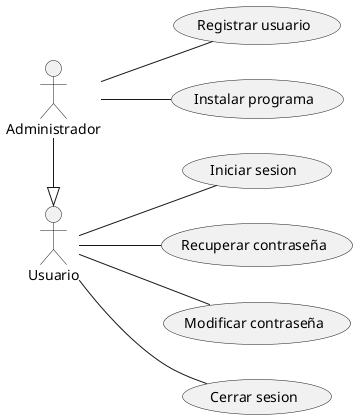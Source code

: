 @startuml
left to right direction
actor :Usuario:
actor :Administrador:
usecase "Iniciar sesion" as login
usecase "Recuperar contraseña" as recuperarpwd
usecase "Modificar contraseña" as modificarpwd
usecase "Cerrar sesion" as logout
usecase "Registrar usuario" as registro
usecase "Instalar programa" as instalar
:Usuario: -- login
:Usuario: -- recuperarpwd
:Usuario: -- modificarpwd
:Usuario: -- logout
:Administrador: -- registro
:Administrador: -- instalar
:Administrador: -|> :Usuario:
@enduml